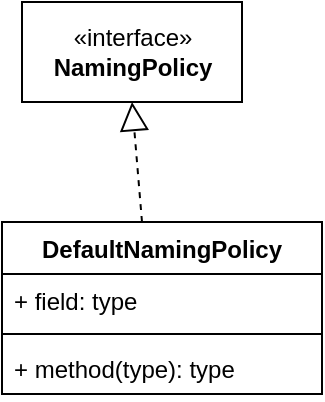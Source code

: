 <mxfile version="13.6.2" type="device"><diagram id="u4XXSfQOYBhhUc53LfKM" name="cglib"><mxGraphModel dx="946" dy="598" grid="1" gridSize="10" guides="1" tooltips="1" connect="1" arrows="1" fold="1" page="1" pageScale="1" pageWidth="3300" pageHeight="4681" math="0" shadow="0"><root><mxCell id="0"/><mxCell id="1" parent="0"/><mxCell id="J_lvA7ShKDSZ4X7EojDN-1" value="«interface»&lt;br&gt;&lt;b&gt;NamingPolicy&lt;/b&gt;" style="html=1;" vertex="1" parent="1"><mxGeometry x="380" y="140" width="110" height="50" as="geometry"/></mxCell><mxCell id="J_lvA7ShKDSZ4X7EojDN-2" value="DefaultNamingPolicy" style="swimlane;fontStyle=1;align=center;verticalAlign=top;childLayout=stackLayout;horizontal=1;startSize=26;horizontalStack=0;resizeParent=1;resizeParentMax=0;resizeLast=0;collapsible=1;marginBottom=0;" vertex="1" parent="1"><mxGeometry x="370" y="250" width="160" height="86" as="geometry"/></mxCell><mxCell id="J_lvA7ShKDSZ4X7EojDN-6" value="" style="endArrow=block;dashed=1;endFill=0;endSize=12;html=1;entryX=0.5;entryY=1;entryDx=0;entryDy=0;" edge="1" parent="J_lvA7ShKDSZ4X7EojDN-2" target="J_lvA7ShKDSZ4X7EojDN-1"><mxGeometry width="160" relative="1" as="geometry"><mxPoint x="70" as="sourcePoint"/><mxPoint x="230" as="targetPoint"/></mxGeometry></mxCell><mxCell id="J_lvA7ShKDSZ4X7EojDN-3" value="+ field: type" style="text;strokeColor=none;fillColor=none;align=left;verticalAlign=top;spacingLeft=4;spacingRight=4;overflow=hidden;rotatable=0;points=[[0,0.5],[1,0.5]];portConstraint=eastwest;" vertex="1" parent="J_lvA7ShKDSZ4X7EojDN-2"><mxGeometry y="26" width="160" height="26" as="geometry"/></mxCell><mxCell id="J_lvA7ShKDSZ4X7EojDN-4" value="" style="line;strokeWidth=1;fillColor=none;align=left;verticalAlign=middle;spacingTop=-1;spacingLeft=3;spacingRight=3;rotatable=0;labelPosition=right;points=[];portConstraint=eastwest;" vertex="1" parent="J_lvA7ShKDSZ4X7EojDN-2"><mxGeometry y="52" width="160" height="8" as="geometry"/></mxCell><mxCell id="J_lvA7ShKDSZ4X7EojDN-5" value="+ method(type): type" style="text;strokeColor=none;fillColor=none;align=left;verticalAlign=top;spacingLeft=4;spacingRight=4;overflow=hidden;rotatable=0;points=[[0,0.5],[1,0.5]];portConstraint=eastwest;" vertex="1" parent="J_lvA7ShKDSZ4X7EojDN-2"><mxGeometry y="60" width="160" height="26" as="geometry"/></mxCell></root></mxGraphModel></diagram></mxfile>